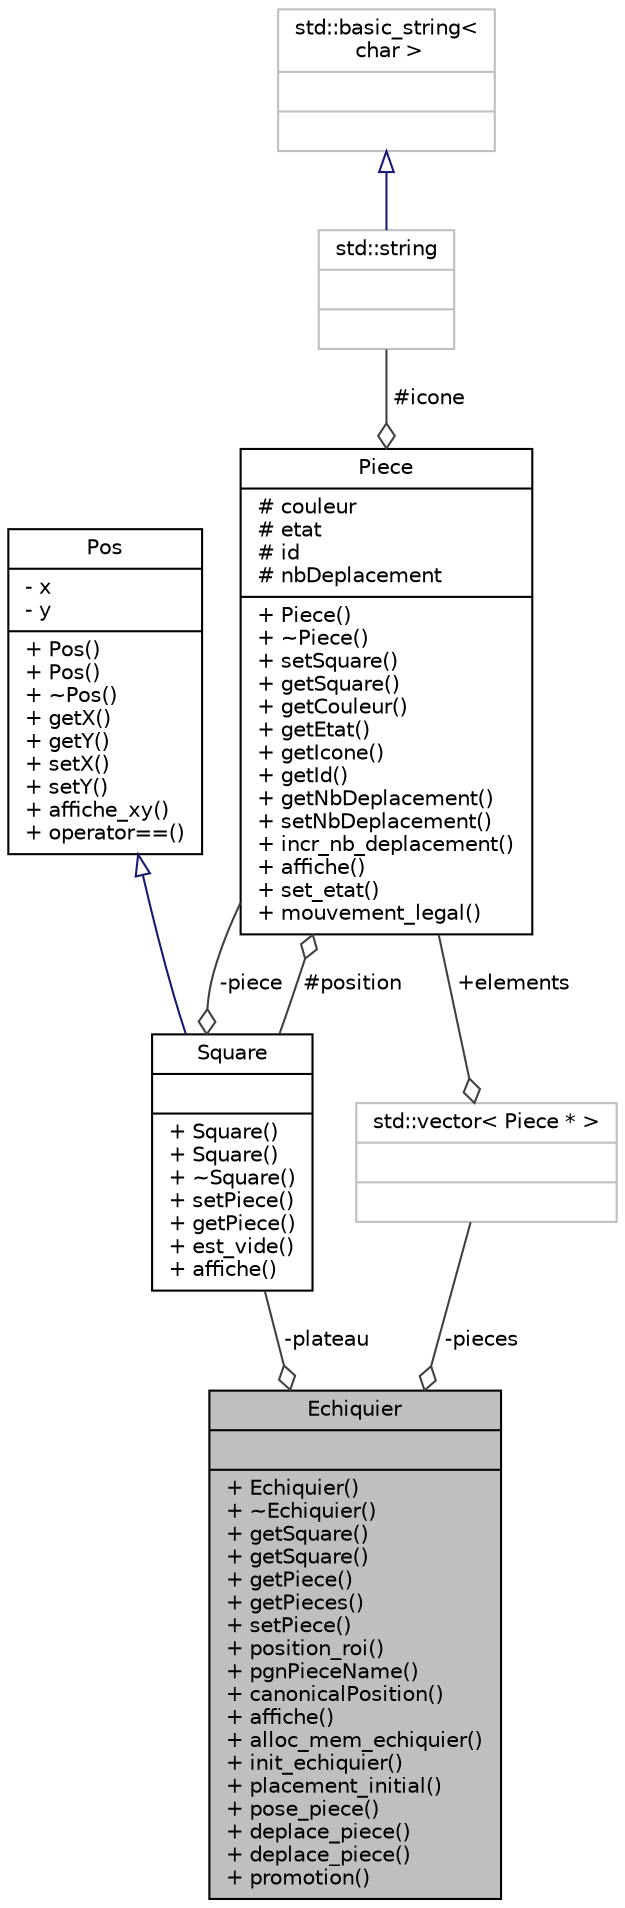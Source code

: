 digraph "Echiquier"
{
 // LATEX_PDF_SIZE
  edge [fontname="Helvetica",fontsize="10",labelfontname="Helvetica",labelfontsize="10"];
  node [fontname="Helvetica",fontsize="10",shape=record];
  Node1 [label="{Echiquier\n||+ Echiquier()\l+ ~Echiquier()\l+ getSquare()\l+ getSquare()\l+ getPiece()\l+ getPieces()\l+ setPiece()\l+ position_roi()\l+ pgnPieceName()\l+ canonicalPosition()\l+ affiche()\l+ alloc_mem_echiquier()\l+ init_echiquier()\l+ placement_initial()\l+ pose_piece()\l+ deplace_piece()\l+ deplace_piece()\l+ promotion()\l}",height=0.2,width=0.4,color="black", fillcolor="grey75", style="filled", fontcolor="black",tooltip="Classe représentant l'échiquier du jeu d'échecs."];
  Node2 -> Node1 [color="grey25",fontsize="10",style="solid",label=" -pieces" ,arrowhead="odiamond",fontname="Helvetica"];
  Node2 [label="{std::vector\< Piece * \>\n||}",height=0.2,width=0.4,color="grey75", fillcolor="white", style="filled",tooltip=" "];
  Node3 -> Node2 [color="grey25",fontsize="10",style="solid",label=" +elements" ,arrowhead="odiamond",fontname="Helvetica"];
  Node3 [label="{Piece\n|# couleur\l# etat\l# id\l# nbDeplacement\l|+ Piece()\l+ ~Piece()\l+ setSquare()\l+ getSquare()\l+ getCouleur()\l+ getEtat()\l+ getIcone()\l+ getId()\l+ getNbDeplacement()\l+ setNbDeplacement()\l+ incr_nb_deplacement()\l+ affiche()\l+ set_etat()\l+ mouvement_legal()\l}",height=0.2,width=0.4,color="black", fillcolor="white", style="filled",URL="$classPiece.html",tooltip="Classe abstraite représentant une pièce du jeu d'échecs."];
  Node4 -> Node3 [color="grey25",fontsize="10",style="solid",label=" #icone" ,arrowhead="odiamond",fontname="Helvetica"];
  Node4 [label="{std::string\n||}",height=0.2,width=0.4,color="grey75", fillcolor="white", style="filled",tooltip="STL class."];
  Node5 -> Node4 [dir="back",color="midnightblue",fontsize="10",style="solid",arrowtail="onormal",fontname="Helvetica"];
  Node5 [label="{std::basic_string\<\l char \>\n||}",height=0.2,width=0.4,color="grey75", fillcolor="white", style="filled",tooltip="STL class."];
  Node6 -> Node3 [color="grey25",fontsize="10",style="solid",label=" #position" ,arrowhead="odiamond",fontname="Helvetica"];
  Node6 [label="{Square\n||+ Square()\l+ Square()\l+ ~Square()\l+ setPiece()\l+ getPiece()\l+ est_vide()\l+ affiche()\l}",height=0.2,width=0.4,color="black", fillcolor="white", style="filled",URL="$classSquare.html",tooltip="Classe représentant une case d'un plateau de jeu."];
  Node7 -> Node6 [dir="back",color="midnightblue",fontsize="10",style="solid",arrowtail="onormal",fontname="Helvetica"];
  Node7 [label="{Pos\n|- x\l- y\l|+ Pos()\l+ Pos()\l+ ~Pos()\l+ getX()\l+ getY()\l+ setX()\l+ setY()\l+ affiche_xy()\l+ operator==()\l}",height=0.2,width=0.4,color="black", fillcolor="white", style="filled",URL="$classPos.html",tooltip="Classe représentant une position dans un espace bidimensionnel."];
  Node3 -> Node6 [color="grey25",fontsize="10",style="solid",label=" -piece" ,arrowhead="odiamond",fontname="Helvetica"];
  Node6 -> Node1 [color="grey25",fontsize="10",style="solid",label=" -plateau" ,arrowhead="odiamond",fontname="Helvetica"];
}
